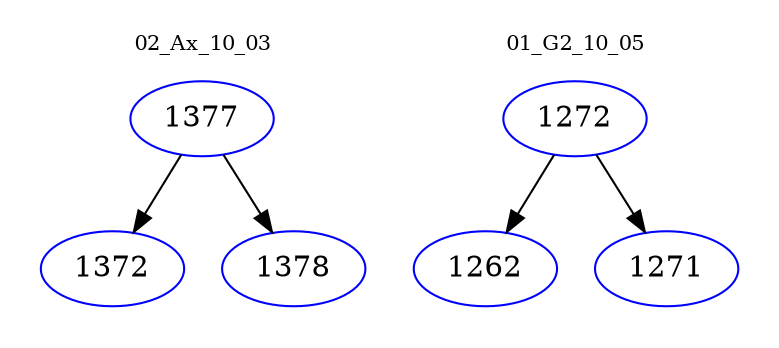 digraph{
subgraph cluster_0 {
color = white
label = "02_Ax_10_03";
fontsize=10;
T0_1377 [label="1377", color="blue"]
T0_1377 -> T0_1372 [color="black"]
T0_1372 [label="1372", color="blue"]
T0_1377 -> T0_1378 [color="black"]
T0_1378 [label="1378", color="blue"]
}
subgraph cluster_1 {
color = white
label = "01_G2_10_05";
fontsize=10;
T1_1272 [label="1272", color="blue"]
T1_1272 -> T1_1262 [color="black"]
T1_1262 [label="1262", color="blue"]
T1_1272 -> T1_1271 [color="black"]
T1_1271 [label="1271", color="blue"]
}
}
